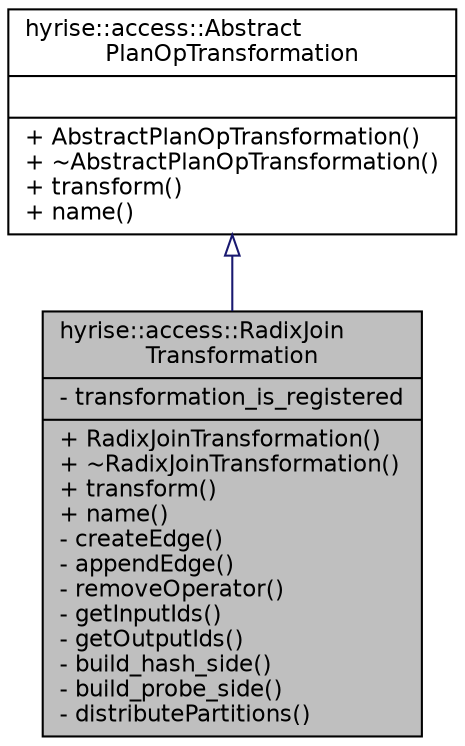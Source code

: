 digraph "hyrise::access::RadixJoinTransformation"
{
  edge [fontname="Helvetica",fontsize="11",labelfontname="Helvetica",labelfontsize="11"];
  node [fontname="Helvetica",fontsize="11",shape=record];
  Node1 [label="{hyrise::access::RadixJoin\lTransformation\n|- transformation_is_registered\l|+ RadixJoinTransformation()\l+ ~RadixJoinTransformation()\l+ transform()\l+ name()\l- createEdge()\l- appendEdge()\l- removeOperator()\l- getInputIds()\l- getOutputIds()\l- build_hash_side()\l- build_probe_side()\l- distributePartitions()\l}",height=0.2,width=0.4,color="black", fillcolor="grey75", style="filled" fontcolor="black"];
  Node2 -> Node1 [dir="back",color="midnightblue",fontsize="11",style="solid",arrowtail="onormal",fontname="Helvetica"];
  Node2 [label="{hyrise::access::Abstract\lPlanOpTransformation\n||+ AbstractPlanOpTransformation()\l+ ~AbstractPlanOpTransformation()\l+ transform()\l+ name()\l}",height=0.2,width=0.4,color="black", fillcolor="white", style="filled",URL="$classhyrise_1_1access_1_1_abstract_plan_op_transformation.html"];
}
